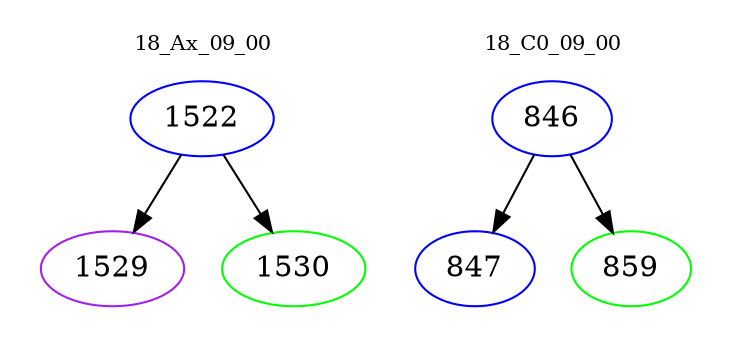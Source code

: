 digraph{
subgraph cluster_0 {
color = white
label = "18_Ax_09_00";
fontsize=10;
T0_1522 [label="1522", color="blue"]
T0_1522 -> T0_1529 [color="black"]
T0_1529 [label="1529", color="purple"]
T0_1522 -> T0_1530 [color="black"]
T0_1530 [label="1530", color="green"]
}
subgraph cluster_1 {
color = white
label = "18_C0_09_00";
fontsize=10;
T1_846 [label="846", color="blue"]
T1_846 -> T1_847 [color="black"]
T1_847 [label="847", color="blue"]
T1_846 -> T1_859 [color="black"]
T1_859 [label="859", color="green"]
}
}
